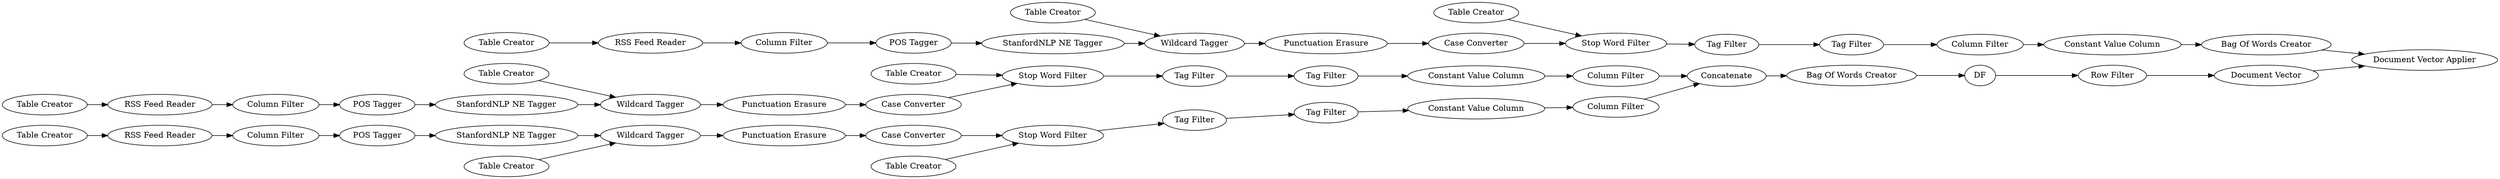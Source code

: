 digraph {
	"-9162809869204665075_34" [label=DF]
	"2009452361752362734_11" [label="Table Creator"]
	"2617100424905178525_11" [label="Table Creator"]
	"-4737994032359678631_31" [label="Tag Filter"]
	"-4737994032359678631_32" [label="Column Filter"]
	"-2685608008924553948_27" [label="Punctuation Erasure"]
	"-9162809869204665075_48" [label="Bag Of Words Creator"]
	"-7698181184409619026_10" [label="Wildcard Tagger"]
	"2009452361752362734_7" [label="POS Tagger"]
	"-4737994032359678631_13" [label="Constant Value Column"]
	"-4737994032359678631_25" [label="Table Creator"]
	"-4737994032359678631_28" [label="Stop Word Filter"]
	"-9162809869204665075_35" [label="Bag Of Words Creator"]
	"-9162809869204665075_42" [label="Document Vector"]
	"2009452361752362734_42" [label="Table Creator"]
	"2617100424905178525_7" [label="POS Tagger"]
	"5088138776767541312_23" [label="Constant Value Column"]
	"2617100424905178525_53" [label="RSS Feed Reader"]
	"5088138776767541312_17" [label="Tag Filter"]
	"5088138776767541312_16" [label="Case Converter"]
	"2617100424905178525_60" [label="Column Filter"]
	"8187517084922522663_33" [label=Concatenate]
	"-4737994032359678631_26" [label="Tag Filter"]
	"5088138776767541312_15" [label="Stop Word Filter"]
	"2009452361752362734_53" [label="RSS Feed Reader"]
	"-9162809869204665075_45" [label="Document Vector Applier"]
	"5088138776767541312_20" [label="Tag Filter"]
	"-2685608008924553948_25" [label="Table Creator"]
	"5088138776767541312_19" [label="Table Creator"]
	"2617100424905178525_10" [label="Wildcard Tagger"]
	"2009452361752362734_10" [label="Wildcard Tagger"]
	"-7698181184409619026_53" [label="RSS Feed Reader"]
	"-7698181184409619026_60" [label="Column Filter"]
	"2617100424905178525_42" [label="Table Creator"]
	"-4737994032359678631_29" [label="Case Converter"]
	"-2685608008924553948_31" [label="Tag Filter"]
	"2617100424905178525_9" [label="StanfordNLP NE Tagger"]
	"2009452361752362734_60" [label="Column Filter"]
	"-7698181184409619026_7" [label="POS Tagger"]
	"2009452361752362734_9" [label="StanfordNLP NE Tagger"]
	"5088138776767541312_12" [label="Punctuation Erasure"]
	"-9162809869204665075_46" [label="Row Filter"]
	"-2685608008924553948_32" [label="Column Filter"]
	"-2685608008924553948_12" [label="Constant Value Column"]
	"-7698181184409619026_9" [label="StanfordNLP NE Tagger"]
	"5088138776767541312_24" [label="Column Filter"]
	"-2685608008924553948_26" [label="Tag Filter"]
	"-2685608008924553948_29" [label="Case Converter"]
	"-7698181184409619026_42" [label="Table Creator"]
	"-2685608008924553948_28" [label="Stop Word Filter"]
	"-4737994032359678631_27" [label="Punctuation Erasure"]
	"-7698181184409619026_11" [label="Table Creator"]
	"2009452361752362734_10" -> "-4737994032359678631_27"
	"2009452361752362734_53" -> "2009452361752362734_60"
	"-2685608008924553948_25" -> "-2685608008924553948_28"
	"5088138776767541312_12" -> "5088138776767541312_16"
	"-4737994032359678631_25" -> "-4737994032359678631_28"
	"5088138776767541312_20" -> "5088138776767541312_23"
	"-4737994032359678631_29" -> "-4737994032359678631_28"
	"-2685608008924553948_29" -> "-2685608008924553948_28"
	"-4737994032359678631_27" -> "-4737994032359678631_29"
	"5088138776767541312_23" -> "5088138776767541312_24"
	"5088138776767541312_24" -> "8187517084922522663_33"
	"-9162809869204665075_46" -> "-9162809869204665075_42"
	"2009452361752362734_42" -> "2009452361752362734_53"
	"2009452361752362734_7" -> "2009452361752362734_9"
	"2617100424905178525_11" -> "2617100424905178525_10"
	"-9162809869204665075_48" -> "-9162809869204665075_45"
	"2617100424905178525_7" -> "2617100424905178525_9"
	"-4737994032359678631_28" -> "-4737994032359678631_26"
	"-2685608008924553948_32" -> "8187517084922522663_33"
	"2009452361752362734_11" -> "2009452361752362734_10"
	"-9162809869204665075_34" -> "-9162809869204665075_46"
	"-2685608008924553948_26" -> "-2685608008924553948_31"
	"8187517084922522663_33" -> "-9162809869204665075_35"
	"-4737994032359678631_13" -> "-9162809869204665075_48"
	"-9162809869204665075_35" -> "-9162809869204665075_34"
	"2617100424905178525_53" -> "2617100424905178525_60"
	"2009452361752362734_60" -> "2009452361752362734_7"
	"5088138776767541312_15" -> "5088138776767541312_17"
	"-7698181184409619026_11" -> "-7698181184409619026_10"
	"-4737994032359678631_31" -> "-4737994032359678631_32"
	"5088138776767541312_17" -> "5088138776767541312_20"
	"-4737994032359678631_32" -> "-4737994032359678631_13"
	"-7698181184409619026_42" -> "-7698181184409619026_53"
	"-2685608008924553948_31" -> "-2685608008924553948_12"
	"-2685608008924553948_27" -> "-2685608008924553948_29"
	"2617100424905178525_60" -> "2617100424905178525_7"
	"-2685608008924553948_28" -> "-2685608008924553948_26"
	"2617100424905178525_9" -> "2617100424905178525_10"
	"-7698181184409619026_7" -> "-7698181184409619026_9"
	"5088138776767541312_16" -> "5088138776767541312_15"
	"-4737994032359678631_26" -> "-4737994032359678631_31"
	"2617100424905178525_42" -> "2617100424905178525_53"
	"2617100424905178525_10" -> "-2685608008924553948_27"
	"5088138776767541312_19" -> "5088138776767541312_15"
	"-7698181184409619026_10" -> "5088138776767541312_12"
	"-7698181184409619026_60" -> "-7698181184409619026_7"
	"2009452361752362734_9" -> "2009452361752362734_10"
	"-7698181184409619026_9" -> "-7698181184409619026_10"
	"-7698181184409619026_53" -> "-7698181184409619026_60"
	"-2685608008924553948_12" -> "-2685608008924553948_32"
	"-9162809869204665075_42" -> "-9162809869204665075_45"
	rankdir=LR
}
